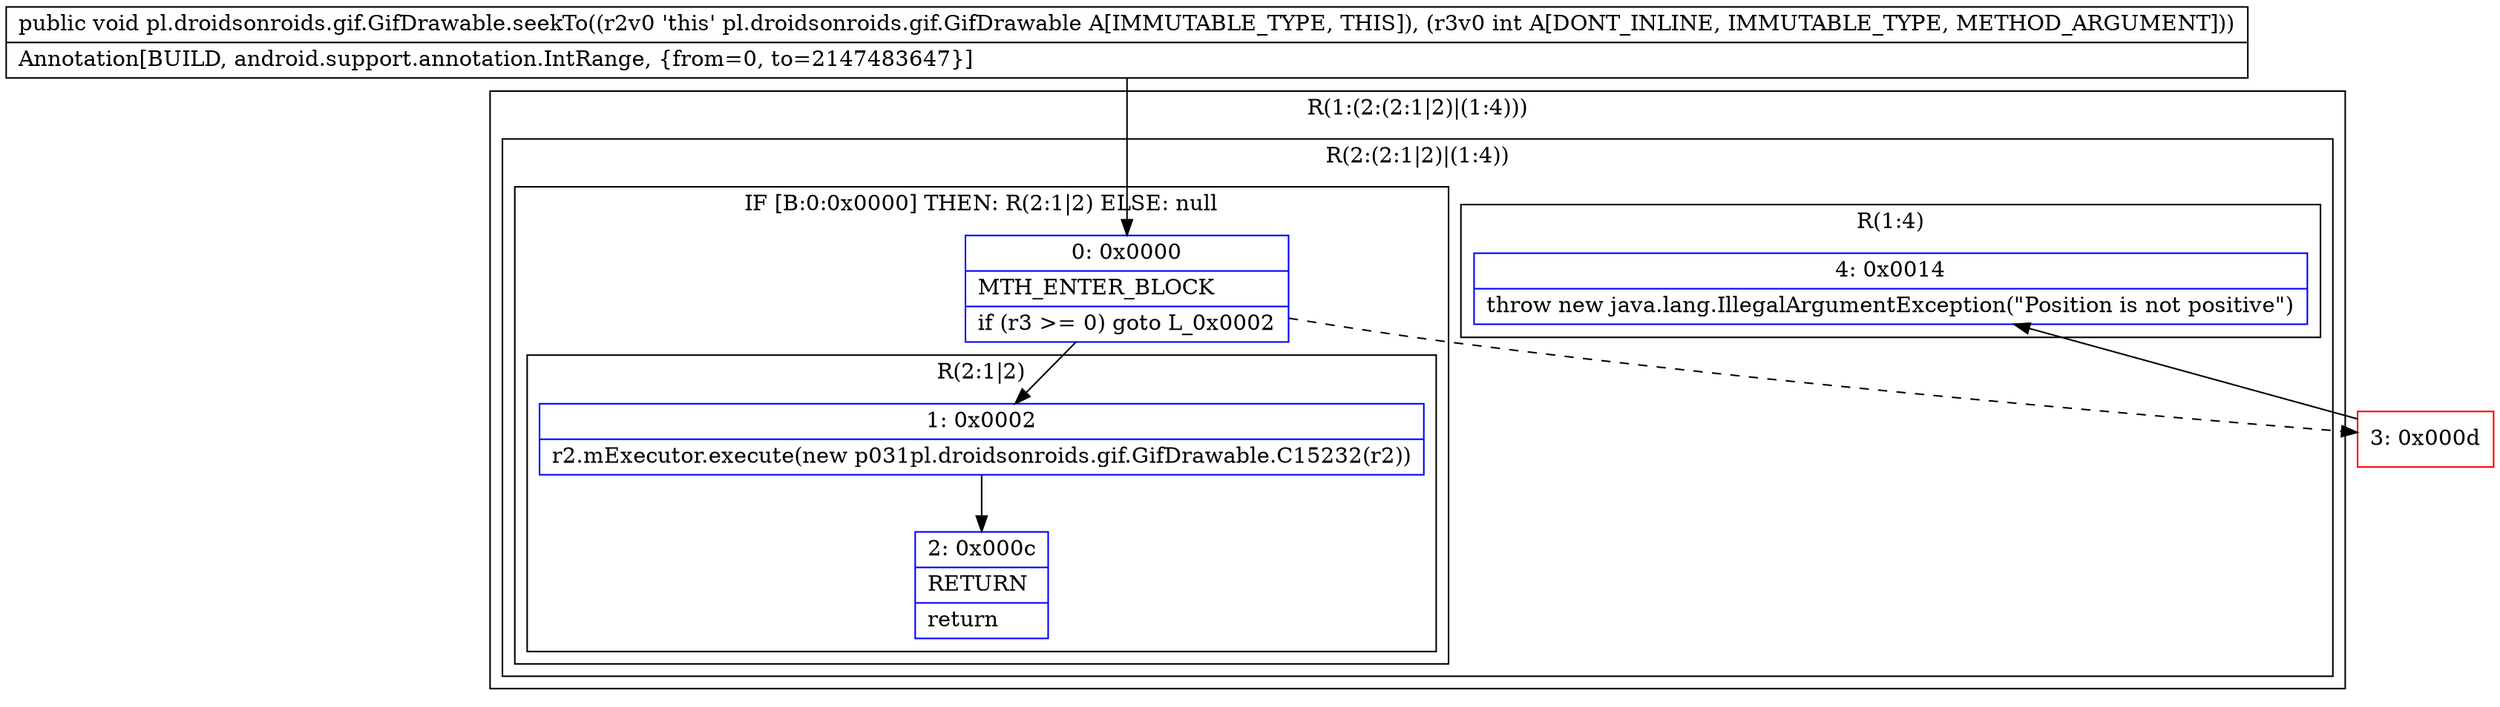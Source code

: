 digraph "CFG forpl.droidsonroids.gif.GifDrawable.seekTo(I)V" {
subgraph cluster_Region_1544344834 {
label = "R(1:(2:(2:1|2)|(1:4)))";
node [shape=record,color=blue];
subgraph cluster_Region_1447625346 {
label = "R(2:(2:1|2)|(1:4))";
node [shape=record,color=blue];
subgraph cluster_IfRegion_2065362794 {
label = "IF [B:0:0x0000] THEN: R(2:1|2) ELSE: null";
node [shape=record,color=blue];
Node_0 [shape=record,label="{0\:\ 0x0000|MTH_ENTER_BLOCK\l|if (r3 \>= 0) goto L_0x0002\l}"];
subgraph cluster_Region_281437909 {
label = "R(2:1|2)";
node [shape=record,color=blue];
Node_1 [shape=record,label="{1\:\ 0x0002|r2.mExecutor.execute(new p031pl.droidsonroids.gif.GifDrawable.C15232(r2))\l}"];
Node_2 [shape=record,label="{2\:\ 0x000c|RETURN\l|return\l}"];
}
}
subgraph cluster_Region_710415626 {
label = "R(1:4)";
node [shape=record,color=blue];
Node_4 [shape=record,label="{4\:\ 0x0014|throw new java.lang.IllegalArgumentException(\"Position is not positive\")\l}"];
}
}
}
Node_3 [shape=record,color=red,label="{3\:\ 0x000d}"];
MethodNode[shape=record,label="{public void pl.droidsonroids.gif.GifDrawable.seekTo((r2v0 'this' pl.droidsonroids.gif.GifDrawable A[IMMUTABLE_TYPE, THIS]), (r3v0 int A[DONT_INLINE, IMMUTABLE_TYPE, METHOD_ARGUMENT]))  | Annotation[BUILD, android.support.annotation.IntRange, \{from=0, to=2147483647\}]\l}"];
MethodNode -> Node_0;
Node_0 -> Node_1;
Node_0 -> Node_3[style=dashed];
Node_1 -> Node_2;
Node_3 -> Node_4;
}

